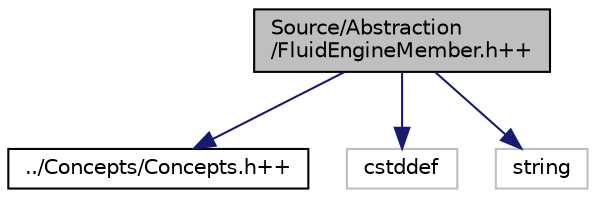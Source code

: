 digraph "Source/Abstraction/FluidEngineMember.h++"
{
 // LATEX_PDF_SIZE
  edge [fontname="Helvetica",fontsize="10",labelfontname="Helvetica",labelfontsize="10"];
  node [fontname="Helvetica",fontsize="10",shape=record];
  Node1 [label="Source/Abstraction\l/FluidEngineMember.h++",height=0.2,width=0.4,color="black", fillcolor="grey75", style="filled", fontcolor="black",tooltip="Defines FluidEngineMember."];
  Node1 -> Node2 [color="midnightblue",fontsize="10",style="solid"];
  Node2 [label="../Concepts/Concepts.h++",height=0.2,width=0.4,color="black", fillcolor="white", style="filled",URL="$Concepts_8h_09_09.html",tooltip="Defines the (global) concepts found in FluidEngine."];
  Node1 -> Node3 [color="midnightblue",fontsize="10",style="solid"];
  Node3 [label="cstddef",height=0.2,width=0.4,color="grey75", fillcolor="white", style="filled",tooltip=" "];
  Node1 -> Node4 [color="midnightblue",fontsize="10",style="solid"];
  Node4 [label="string",height=0.2,width=0.4,color="grey75", fillcolor="white", style="filled",tooltip=" "];
}

